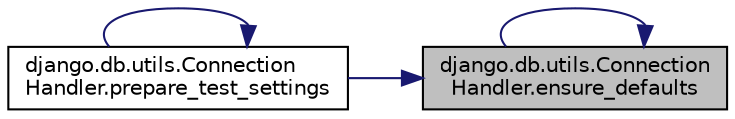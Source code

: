 digraph "django.db.utils.ConnectionHandler.ensure_defaults"
{
 // LATEX_PDF_SIZE
  edge [fontname="Helvetica",fontsize="10",labelfontname="Helvetica",labelfontsize="10"];
  node [fontname="Helvetica",fontsize="10",shape=record];
  rankdir="RL";
  Node1 [label="django.db.utils.Connection\lHandler.ensure_defaults",height=0.2,width=0.4,color="black", fillcolor="grey75", style="filled", fontcolor="black",tooltip=" "];
  Node1 -> Node1 [dir="back",color="midnightblue",fontsize="10",style="solid",fontname="Helvetica"];
  Node1 -> Node2 [dir="back",color="midnightblue",fontsize="10",style="solid",fontname="Helvetica"];
  Node2 [label="django.db.utils.Connection\lHandler.prepare_test_settings",height=0.2,width=0.4,color="black", fillcolor="white", style="filled",URL="$d8/dd5/classdjango_1_1db_1_1utils_1_1_connection_handler.html#a291325800bb94b5d58f77d3442fca03e",tooltip=" "];
  Node2 -> Node2 [dir="back",color="midnightblue",fontsize="10",style="solid",fontname="Helvetica"];
}
